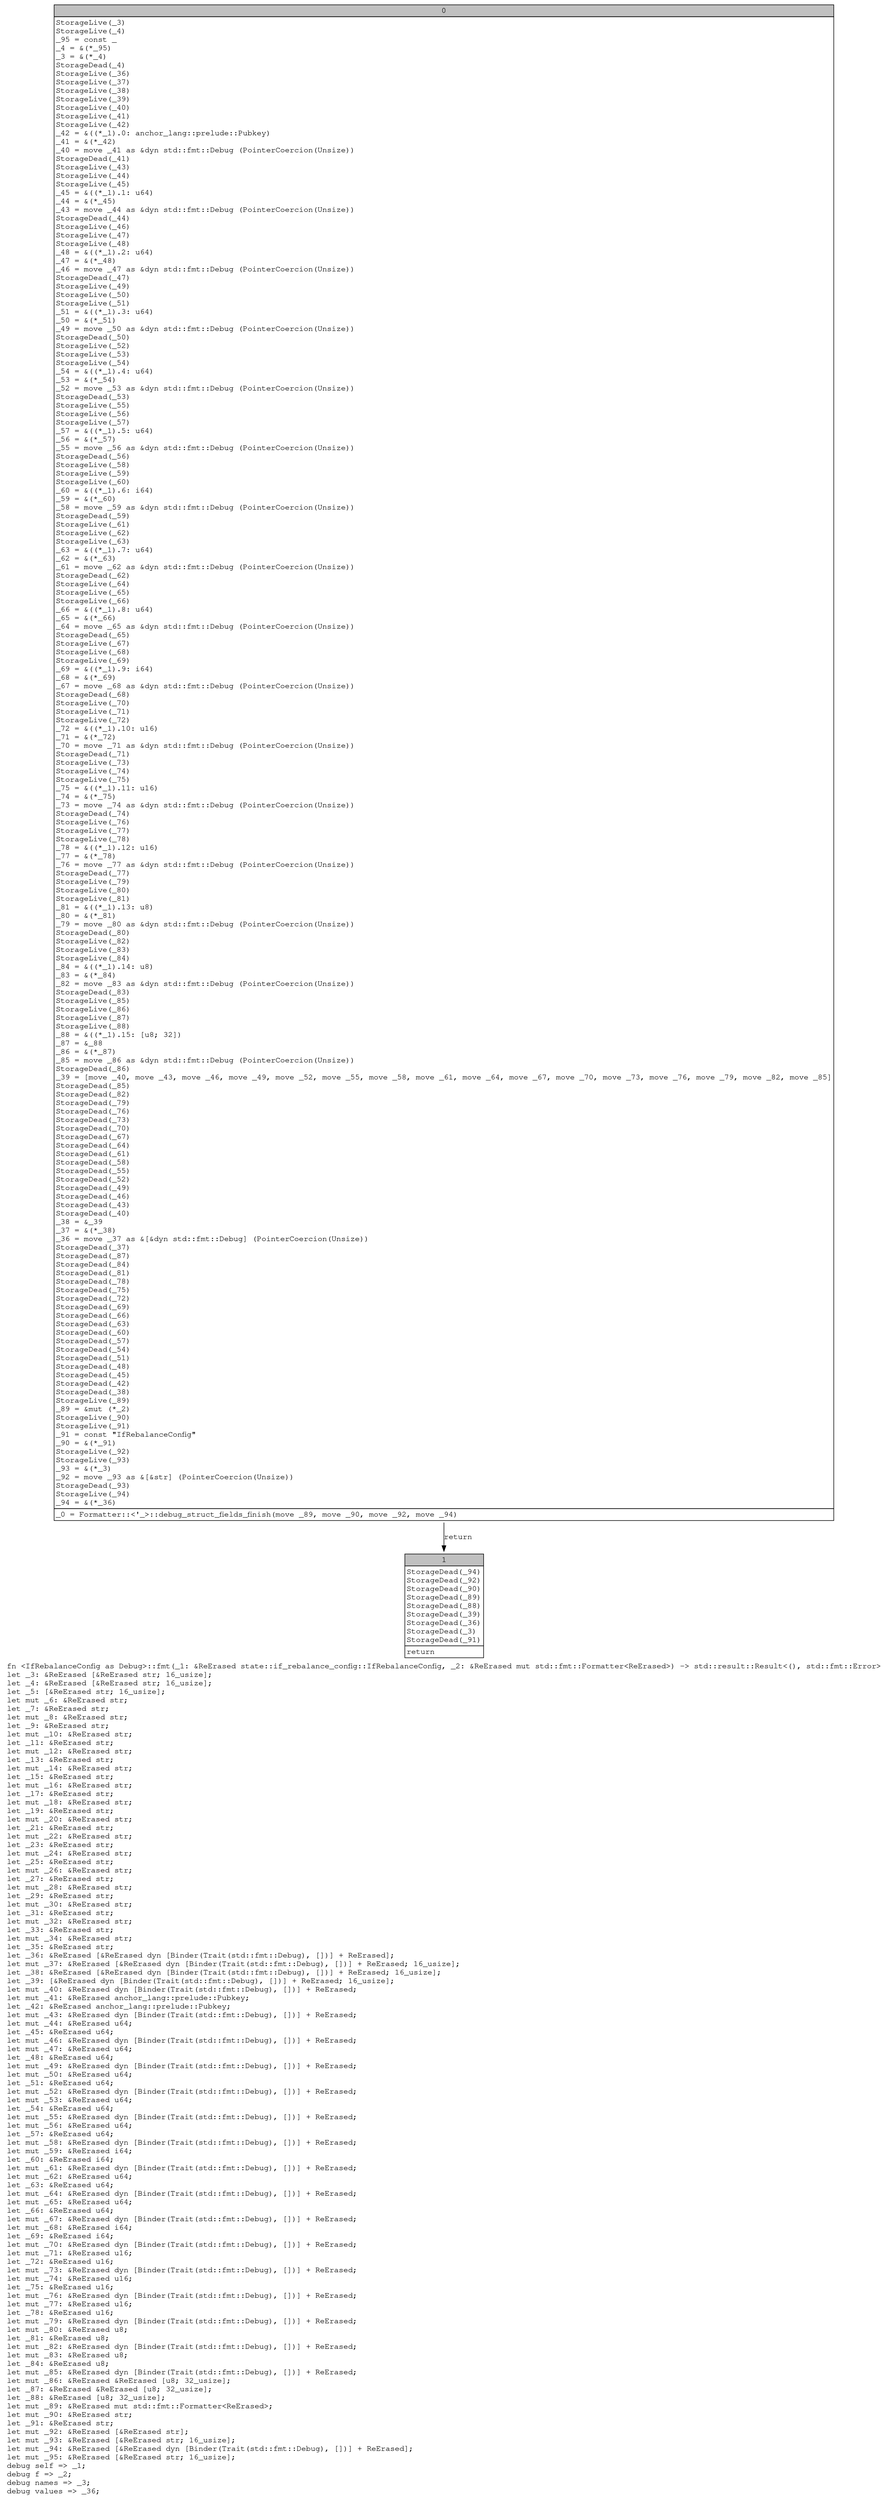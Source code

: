 digraph Mir_0_16446 {
    graph [fontname="Courier, monospace"];
    node [fontname="Courier, monospace"];
    edge [fontname="Courier, monospace"];
    label=<fn &lt;IfRebalanceConfig as Debug&gt;::fmt(_1: &amp;ReErased state::if_rebalance_config::IfRebalanceConfig, _2: &amp;ReErased mut std::fmt::Formatter&lt;ReErased&gt;) -&gt; std::result::Result&lt;(), std::fmt::Error&gt;<br align="left"/>let _3: &amp;ReErased [&amp;ReErased str; 16_usize];<br align="left"/>let _4: &amp;ReErased [&amp;ReErased str; 16_usize];<br align="left"/>let _5: [&amp;ReErased str; 16_usize];<br align="left"/>let mut _6: &amp;ReErased str;<br align="left"/>let _7: &amp;ReErased str;<br align="left"/>let mut _8: &amp;ReErased str;<br align="left"/>let _9: &amp;ReErased str;<br align="left"/>let mut _10: &amp;ReErased str;<br align="left"/>let _11: &amp;ReErased str;<br align="left"/>let mut _12: &amp;ReErased str;<br align="left"/>let _13: &amp;ReErased str;<br align="left"/>let mut _14: &amp;ReErased str;<br align="left"/>let _15: &amp;ReErased str;<br align="left"/>let mut _16: &amp;ReErased str;<br align="left"/>let _17: &amp;ReErased str;<br align="left"/>let mut _18: &amp;ReErased str;<br align="left"/>let _19: &amp;ReErased str;<br align="left"/>let mut _20: &amp;ReErased str;<br align="left"/>let _21: &amp;ReErased str;<br align="left"/>let mut _22: &amp;ReErased str;<br align="left"/>let _23: &amp;ReErased str;<br align="left"/>let mut _24: &amp;ReErased str;<br align="left"/>let _25: &amp;ReErased str;<br align="left"/>let mut _26: &amp;ReErased str;<br align="left"/>let _27: &amp;ReErased str;<br align="left"/>let mut _28: &amp;ReErased str;<br align="left"/>let _29: &amp;ReErased str;<br align="left"/>let mut _30: &amp;ReErased str;<br align="left"/>let _31: &amp;ReErased str;<br align="left"/>let mut _32: &amp;ReErased str;<br align="left"/>let _33: &amp;ReErased str;<br align="left"/>let mut _34: &amp;ReErased str;<br align="left"/>let _35: &amp;ReErased str;<br align="left"/>let _36: &amp;ReErased [&amp;ReErased dyn [Binder(Trait(std::fmt::Debug), [])] + ReErased];<br align="left"/>let mut _37: &amp;ReErased [&amp;ReErased dyn [Binder(Trait(std::fmt::Debug), [])] + ReErased; 16_usize];<br align="left"/>let _38: &amp;ReErased [&amp;ReErased dyn [Binder(Trait(std::fmt::Debug), [])] + ReErased; 16_usize];<br align="left"/>let _39: [&amp;ReErased dyn [Binder(Trait(std::fmt::Debug), [])] + ReErased; 16_usize];<br align="left"/>let mut _40: &amp;ReErased dyn [Binder(Trait(std::fmt::Debug), [])] + ReErased;<br align="left"/>let mut _41: &amp;ReErased anchor_lang::prelude::Pubkey;<br align="left"/>let _42: &amp;ReErased anchor_lang::prelude::Pubkey;<br align="left"/>let mut _43: &amp;ReErased dyn [Binder(Trait(std::fmt::Debug), [])] + ReErased;<br align="left"/>let mut _44: &amp;ReErased u64;<br align="left"/>let _45: &amp;ReErased u64;<br align="left"/>let mut _46: &amp;ReErased dyn [Binder(Trait(std::fmt::Debug), [])] + ReErased;<br align="left"/>let mut _47: &amp;ReErased u64;<br align="left"/>let _48: &amp;ReErased u64;<br align="left"/>let mut _49: &amp;ReErased dyn [Binder(Trait(std::fmt::Debug), [])] + ReErased;<br align="left"/>let mut _50: &amp;ReErased u64;<br align="left"/>let _51: &amp;ReErased u64;<br align="left"/>let mut _52: &amp;ReErased dyn [Binder(Trait(std::fmt::Debug), [])] + ReErased;<br align="left"/>let mut _53: &amp;ReErased u64;<br align="left"/>let _54: &amp;ReErased u64;<br align="left"/>let mut _55: &amp;ReErased dyn [Binder(Trait(std::fmt::Debug), [])] + ReErased;<br align="left"/>let mut _56: &amp;ReErased u64;<br align="left"/>let _57: &amp;ReErased u64;<br align="left"/>let mut _58: &amp;ReErased dyn [Binder(Trait(std::fmt::Debug), [])] + ReErased;<br align="left"/>let mut _59: &amp;ReErased i64;<br align="left"/>let _60: &amp;ReErased i64;<br align="left"/>let mut _61: &amp;ReErased dyn [Binder(Trait(std::fmt::Debug), [])] + ReErased;<br align="left"/>let mut _62: &amp;ReErased u64;<br align="left"/>let _63: &amp;ReErased u64;<br align="left"/>let mut _64: &amp;ReErased dyn [Binder(Trait(std::fmt::Debug), [])] + ReErased;<br align="left"/>let mut _65: &amp;ReErased u64;<br align="left"/>let _66: &amp;ReErased u64;<br align="left"/>let mut _67: &amp;ReErased dyn [Binder(Trait(std::fmt::Debug), [])] + ReErased;<br align="left"/>let mut _68: &amp;ReErased i64;<br align="left"/>let _69: &amp;ReErased i64;<br align="left"/>let mut _70: &amp;ReErased dyn [Binder(Trait(std::fmt::Debug), [])] + ReErased;<br align="left"/>let mut _71: &amp;ReErased u16;<br align="left"/>let _72: &amp;ReErased u16;<br align="left"/>let mut _73: &amp;ReErased dyn [Binder(Trait(std::fmt::Debug), [])] + ReErased;<br align="left"/>let mut _74: &amp;ReErased u16;<br align="left"/>let _75: &amp;ReErased u16;<br align="left"/>let mut _76: &amp;ReErased dyn [Binder(Trait(std::fmt::Debug), [])] + ReErased;<br align="left"/>let mut _77: &amp;ReErased u16;<br align="left"/>let _78: &amp;ReErased u16;<br align="left"/>let mut _79: &amp;ReErased dyn [Binder(Trait(std::fmt::Debug), [])] + ReErased;<br align="left"/>let mut _80: &amp;ReErased u8;<br align="left"/>let _81: &amp;ReErased u8;<br align="left"/>let mut _82: &amp;ReErased dyn [Binder(Trait(std::fmt::Debug), [])] + ReErased;<br align="left"/>let mut _83: &amp;ReErased u8;<br align="left"/>let _84: &amp;ReErased u8;<br align="left"/>let mut _85: &amp;ReErased dyn [Binder(Trait(std::fmt::Debug), [])] + ReErased;<br align="left"/>let mut _86: &amp;ReErased &amp;ReErased [u8; 32_usize];<br align="left"/>let _87: &amp;ReErased &amp;ReErased [u8; 32_usize];<br align="left"/>let _88: &amp;ReErased [u8; 32_usize];<br align="left"/>let mut _89: &amp;ReErased mut std::fmt::Formatter&lt;ReErased&gt;;<br align="left"/>let mut _90: &amp;ReErased str;<br align="left"/>let _91: &amp;ReErased str;<br align="left"/>let mut _92: &amp;ReErased [&amp;ReErased str];<br align="left"/>let mut _93: &amp;ReErased [&amp;ReErased str; 16_usize];<br align="left"/>let mut _94: &amp;ReErased [&amp;ReErased dyn [Binder(Trait(std::fmt::Debug), [])] + ReErased];<br align="left"/>let mut _95: &amp;ReErased [&amp;ReErased str; 16_usize];<br align="left"/>debug self =&gt; _1;<br align="left"/>debug f =&gt; _2;<br align="left"/>debug names =&gt; _3;<br align="left"/>debug values =&gt; _36;<br align="left"/>>;
    bb0__0_16446 [shape="none", label=<<table border="0" cellborder="1" cellspacing="0"><tr><td bgcolor="gray" align="center" colspan="1">0</td></tr><tr><td align="left" balign="left">StorageLive(_3)<br/>StorageLive(_4)<br/>_95 = const _<br/>_4 = &amp;(*_95)<br/>_3 = &amp;(*_4)<br/>StorageDead(_4)<br/>StorageLive(_36)<br/>StorageLive(_37)<br/>StorageLive(_38)<br/>StorageLive(_39)<br/>StorageLive(_40)<br/>StorageLive(_41)<br/>StorageLive(_42)<br/>_42 = &amp;((*_1).0: anchor_lang::prelude::Pubkey)<br/>_41 = &amp;(*_42)<br/>_40 = move _41 as &amp;dyn std::fmt::Debug (PointerCoercion(Unsize))<br/>StorageDead(_41)<br/>StorageLive(_43)<br/>StorageLive(_44)<br/>StorageLive(_45)<br/>_45 = &amp;((*_1).1: u64)<br/>_44 = &amp;(*_45)<br/>_43 = move _44 as &amp;dyn std::fmt::Debug (PointerCoercion(Unsize))<br/>StorageDead(_44)<br/>StorageLive(_46)<br/>StorageLive(_47)<br/>StorageLive(_48)<br/>_48 = &amp;((*_1).2: u64)<br/>_47 = &amp;(*_48)<br/>_46 = move _47 as &amp;dyn std::fmt::Debug (PointerCoercion(Unsize))<br/>StorageDead(_47)<br/>StorageLive(_49)<br/>StorageLive(_50)<br/>StorageLive(_51)<br/>_51 = &amp;((*_1).3: u64)<br/>_50 = &amp;(*_51)<br/>_49 = move _50 as &amp;dyn std::fmt::Debug (PointerCoercion(Unsize))<br/>StorageDead(_50)<br/>StorageLive(_52)<br/>StorageLive(_53)<br/>StorageLive(_54)<br/>_54 = &amp;((*_1).4: u64)<br/>_53 = &amp;(*_54)<br/>_52 = move _53 as &amp;dyn std::fmt::Debug (PointerCoercion(Unsize))<br/>StorageDead(_53)<br/>StorageLive(_55)<br/>StorageLive(_56)<br/>StorageLive(_57)<br/>_57 = &amp;((*_1).5: u64)<br/>_56 = &amp;(*_57)<br/>_55 = move _56 as &amp;dyn std::fmt::Debug (PointerCoercion(Unsize))<br/>StorageDead(_56)<br/>StorageLive(_58)<br/>StorageLive(_59)<br/>StorageLive(_60)<br/>_60 = &amp;((*_1).6: i64)<br/>_59 = &amp;(*_60)<br/>_58 = move _59 as &amp;dyn std::fmt::Debug (PointerCoercion(Unsize))<br/>StorageDead(_59)<br/>StorageLive(_61)<br/>StorageLive(_62)<br/>StorageLive(_63)<br/>_63 = &amp;((*_1).7: u64)<br/>_62 = &amp;(*_63)<br/>_61 = move _62 as &amp;dyn std::fmt::Debug (PointerCoercion(Unsize))<br/>StorageDead(_62)<br/>StorageLive(_64)<br/>StorageLive(_65)<br/>StorageLive(_66)<br/>_66 = &amp;((*_1).8: u64)<br/>_65 = &amp;(*_66)<br/>_64 = move _65 as &amp;dyn std::fmt::Debug (PointerCoercion(Unsize))<br/>StorageDead(_65)<br/>StorageLive(_67)<br/>StorageLive(_68)<br/>StorageLive(_69)<br/>_69 = &amp;((*_1).9: i64)<br/>_68 = &amp;(*_69)<br/>_67 = move _68 as &amp;dyn std::fmt::Debug (PointerCoercion(Unsize))<br/>StorageDead(_68)<br/>StorageLive(_70)<br/>StorageLive(_71)<br/>StorageLive(_72)<br/>_72 = &amp;((*_1).10: u16)<br/>_71 = &amp;(*_72)<br/>_70 = move _71 as &amp;dyn std::fmt::Debug (PointerCoercion(Unsize))<br/>StorageDead(_71)<br/>StorageLive(_73)<br/>StorageLive(_74)<br/>StorageLive(_75)<br/>_75 = &amp;((*_1).11: u16)<br/>_74 = &amp;(*_75)<br/>_73 = move _74 as &amp;dyn std::fmt::Debug (PointerCoercion(Unsize))<br/>StorageDead(_74)<br/>StorageLive(_76)<br/>StorageLive(_77)<br/>StorageLive(_78)<br/>_78 = &amp;((*_1).12: u16)<br/>_77 = &amp;(*_78)<br/>_76 = move _77 as &amp;dyn std::fmt::Debug (PointerCoercion(Unsize))<br/>StorageDead(_77)<br/>StorageLive(_79)<br/>StorageLive(_80)<br/>StorageLive(_81)<br/>_81 = &amp;((*_1).13: u8)<br/>_80 = &amp;(*_81)<br/>_79 = move _80 as &amp;dyn std::fmt::Debug (PointerCoercion(Unsize))<br/>StorageDead(_80)<br/>StorageLive(_82)<br/>StorageLive(_83)<br/>StorageLive(_84)<br/>_84 = &amp;((*_1).14: u8)<br/>_83 = &amp;(*_84)<br/>_82 = move _83 as &amp;dyn std::fmt::Debug (PointerCoercion(Unsize))<br/>StorageDead(_83)<br/>StorageLive(_85)<br/>StorageLive(_86)<br/>StorageLive(_87)<br/>StorageLive(_88)<br/>_88 = &amp;((*_1).15: [u8; 32])<br/>_87 = &amp;_88<br/>_86 = &amp;(*_87)<br/>_85 = move _86 as &amp;dyn std::fmt::Debug (PointerCoercion(Unsize))<br/>StorageDead(_86)<br/>_39 = [move _40, move _43, move _46, move _49, move _52, move _55, move _58, move _61, move _64, move _67, move _70, move _73, move _76, move _79, move _82, move _85]<br/>StorageDead(_85)<br/>StorageDead(_82)<br/>StorageDead(_79)<br/>StorageDead(_76)<br/>StorageDead(_73)<br/>StorageDead(_70)<br/>StorageDead(_67)<br/>StorageDead(_64)<br/>StorageDead(_61)<br/>StorageDead(_58)<br/>StorageDead(_55)<br/>StorageDead(_52)<br/>StorageDead(_49)<br/>StorageDead(_46)<br/>StorageDead(_43)<br/>StorageDead(_40)<br/>_38 = &amp;_39<br/>_37 = &amp;(*_38)<br/>_36 = move _37 as &amp;[&amp;dyn std::fmt::Debug] (PointerCoercion(Unsize))<br/>StorageDead(_37)<br/>StorageDead(_87)<br/>StorageDead(_84)<br/>StorageDead(_81)<br/>StorageDead(_78)<br/>StorageDead(_75)<br/>StorageDead(_72)<br/>StorageDead(_69)<br/>StorageDead(_66)<br/>StorageDead(_63)<br/>StorageDead(_60)<br/>StorageDead(_57)<br/>StorageDead(_54)<br/>StorageDead(_51)<br/>StorageDead(_48)<br/>StorageDead(_45)<br/>StorageDead(_42)<br/>StorageDead(_38)<br/>StorageLive(_89)<br/>_89 = &amp;mut (*_2)<br/>StorageLive(_90)<br/>StorageLive(_91)<br/>_91 = const &quot;IfRebalanceConfig&quot;<br/>_90 = &amp;(*_91)<br/>StorageLive(_92)<br/>StorageLive(_93)<br/>_93 = &amp;(*_3)<br/>_92 = move _93 as &amp;[&amp;str] (PointerCoercion(Unsize))<br/>StorageDead(_93)<br/>StorageLive(_94)<br/>_94 = &amp;(*_36)<br/></td></tr><tr><td align="left">_0 = Formatter::&lt;'_&gt;::debug_struct_fields_finish(move _89, move _90, move _92, move _94)</td></tr></table>>];
    bb1__0_16446 [shape="none", label=<<table border="0" cellborder="1" cellspacing="0"><tr><td bgcolor="gray" align="center" colspan="1">1</td></tr><tr><td align="left" balign="left">StorageDead(_94)<br/>StorageDead(_92)<br/>StorageDead(_90)<br/>StorageDead(_89)<br/>StorageDead(_88)<br/>StorageDead(_39)<br/>StorageDead(_36)<br/>StorageDead(_3)<br/>StorageDead(_91)<br/></td></tr><tr><td align="left">return</td></tr></table>>];
    bb0__0_16446 -> bb1__0_16446 [label="return"];
}

